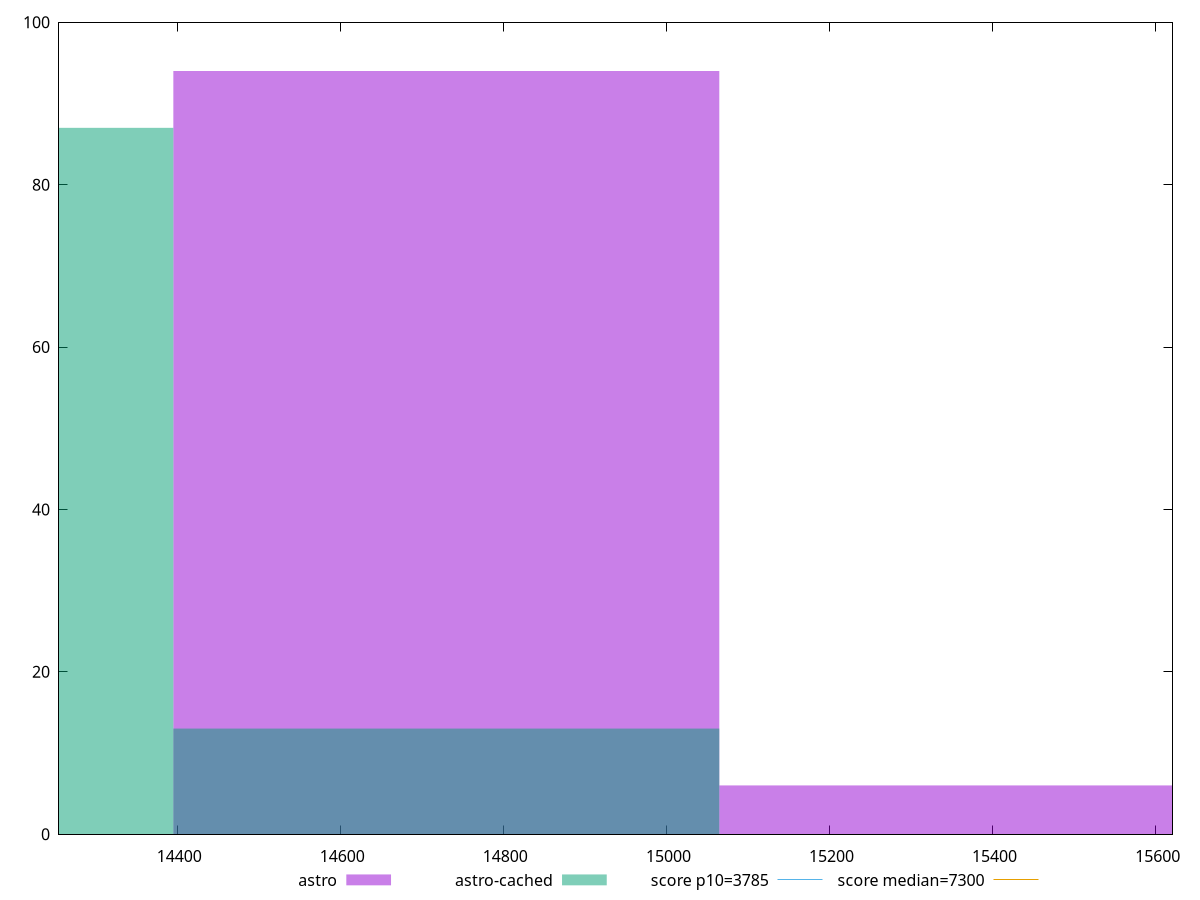 reset

$astro <<EOF
15399.668166323549 6
14730.117376483395 94
EOF

$astroCached <<EOF
14730.117376483395 13
14060.56658664324 87
EOF

set key outside below
set boxwidth 669.5507898401543
set xrange [14255.123:15620.690499999999]
set yrange [0:100]
set trange [0:100]
set style fill transparent solid 0.5 noborder

set parametric
set terminal svg size 640, 500 enhanced background rgb 'white'
set output "reports/report_00033_2021-03-01T14-23-16.841Z/interactive/comparison/histogram/0_vs_1.svg"

plot $astro title "astro" with boxes, \
     $astroCached title "astro-cached" with boxes, \
     3785,t title "score p10=3785", \
     7300,t title "score median=7300"

reset

